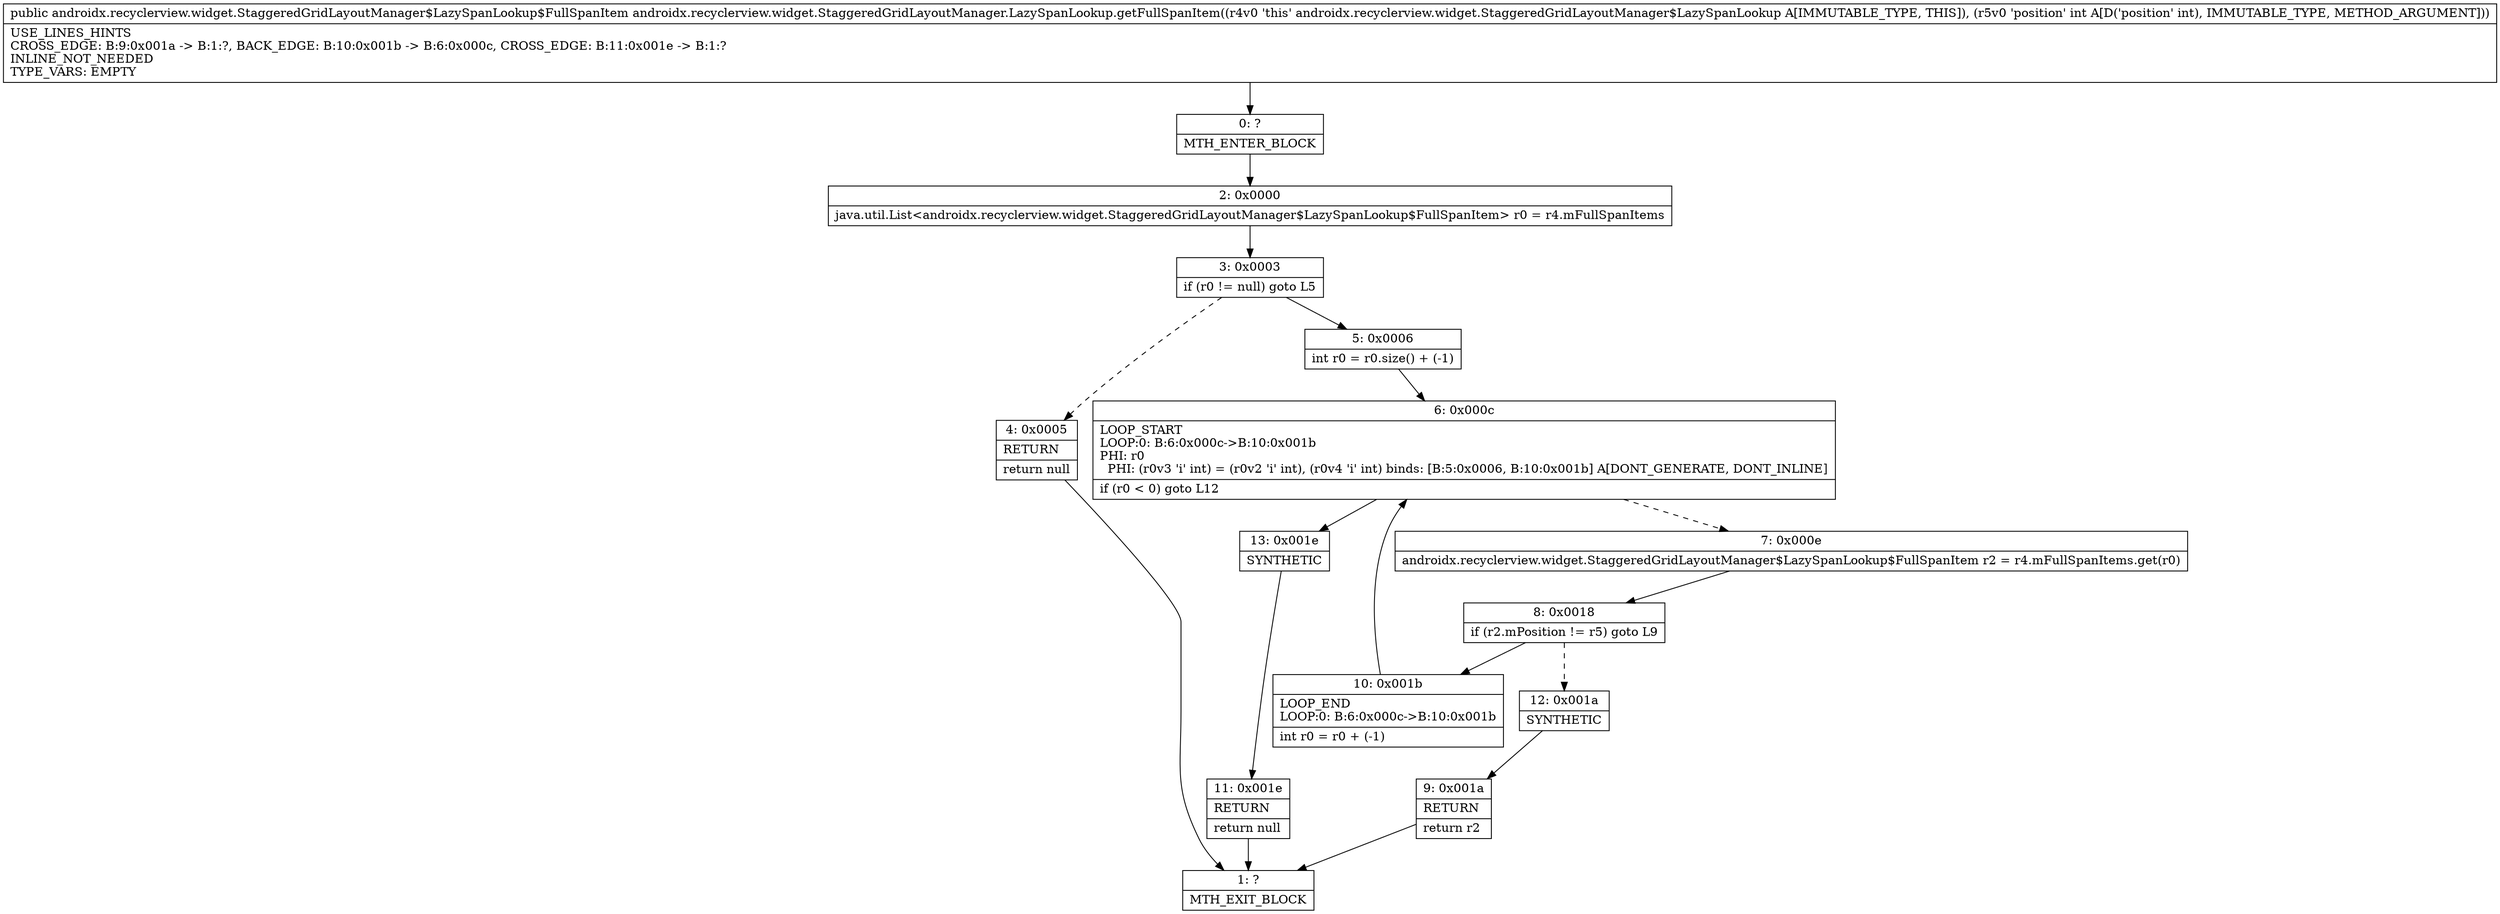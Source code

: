 digraph "CFG forandroidx.recyclerview.widget.StaggeredGridLayoutManager.LazySpanLookup.getFullSpanItem(I)Landroidx\/recyclerview\/widget\/StaggeredGridLayoutManager$LazySpanLookup$FullSpanItem;" {
Node_0 [shape=record,label="{0\:\ ?|MTH_ENTER_BLOCK\l}"];
Node_2 [shape=record,label="{2\:\ 0x0000|java.util.List\<androidx.recyclerview.widget.StaggeredGridLayoutManager$LazySpanLookup$FullSpanItem\> r0 = r4.mFullSpanItems\l}"];
Node_3 [shape=record,label="{3\:\ 0x0003|if (r0 != null) goto L5\l}"];
Node_4 [shape=record,label="{4\:\ 0x0005|RETURN\l|return null\l}"];
Node_1 [shape=record,label="{1\:\ ?|MTH_EXIT_BLOCK\l}"];
Node_5 [shape=record,label="{5\:\ 0x0006|int r0 = r0.size() + (\-1)\l}"];
Node_6 [shape=record,label="{6\:\ 0x000c|LOOP_START\lLOOP:0: B:6:0x000c\-\>B:10:0x001b\lPHI: r0 \l  PHI: (r0v3 'i' int) = (r0v2 'i' int), (r0v4 'i' int) binds: [B:5:0x0006, B:10:0x001b] A[DONT_GENERATE, DONT_INLINE]\l|if (r0 \< 0) goto L12\l}"];
Node_7 [shape=record,label="{7\:\ 0x000e|androidx.recyclerview.widget.StaggeredGridLayoutManager$LazySpanLookup$FullSpanItem r2 = r4.mFullSpanItems.get(r0)\l}"];
Node_8 [shape=record,label="{8\:\ 0x0018|if (r2.mPosition != r5) goto L9\l}"];
Node_10 [shape=record,label="{10\:\ 0x001b|LOOP_END\lLOOP:0: B:6:0x000c\-\>B:10:0x001b\l|int r0 = r0 + (\-1)\l}"];
Node_12 [shape=record,label="{12\:\ 0x001a|SYNTHETIC\l}"];
Node_9 [shape=record,label="{9\:\ 0x001a|RETURN\l|return r2\l}"];
Node_13 [shape=record,label="{13\:\ 0x001e|SYNTHETIC\l}"];
Node_11 [shape=record,label="{11\:\ 0x001e|RETURN\l|return null\l}"];
MethodNode[shape=record,label="{public androidx.recyclerview.widget.StaggeredGridLayoutManager$LazySpanLookup$FullSpanItem androidx.recyclerview.widget.StaggeredGridLayoutManager.LazySpanLookup.getFullSpanItem((r4v0 'this' androidx.recyclerview.widget.StaggeredGridLayoutManager$LazySpanLookup A[IMMUTABLE_TYPE, THIS]), (r5v0 'position' int A[D('position' int), IMMUTABLE_TYPE, METHOD_ARGUMENT]))  | USE_LINES_HINTS\lCROSS_EDGE: B:9:0x001a \-\> B:1:?, BACK_EDGE: B:10:0x001b \-\> B:6:0x000c, CROSS_EDGE: B:11:0x001e \-\> B:1:?\lINLINE_NOT_NEEDED\lTYPE_VARS: EMPTY\l}"];
MethodNode -> Node_0;Node_0 -> Node_2;
Node_2 -> Node_3;
Node_3 -> Node_4[style=dashed];
Node_3 -> Node_5;
Node_4 -> Node_1;
Node_5 -> Node_6;
Node_6 -> Node_7[style=dashed];
Node_6 -> Node_13;
Node_7 -> Node_8;
Node_8 -> Node_10;
Node_8 -> Node_12[style=dashed];
Node_10 -> Node_6;
Node_12 -> Node_9;
Node_9 -> Node_1;
Node_13 -> Node_11;
Node_11 -> Node_1;
}

